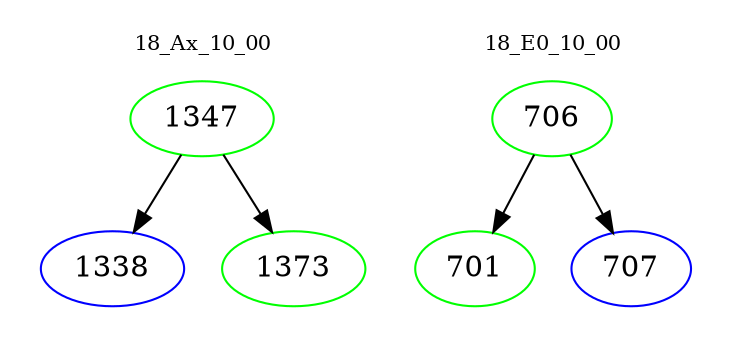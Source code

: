 digraph{
subgraph cluster_0 {
color = white
label = "18_Ax_10_00";
fontsize=10;
T0_1347 [label="1347", color="green"]
T0_1347 -> T0_1338 [color="black"]
T0_1338 [label="1338", color="blue"]
T0_1347 -> T0_1373 [color="black"]
T0_1373 [label="1373", color="green"]
}
subgraph cluster_1 {
color = white
label = "18_E0_10_00";
fontsize=10;
T1_706 [label="706", color="green"]
T1_706 -> T1_701 [color="black"]
T1_701 [label="701", color="green"]
T1_706 -> T1_707 [color="black"]
T1_707 [label="707", color="blue"]
}
}
